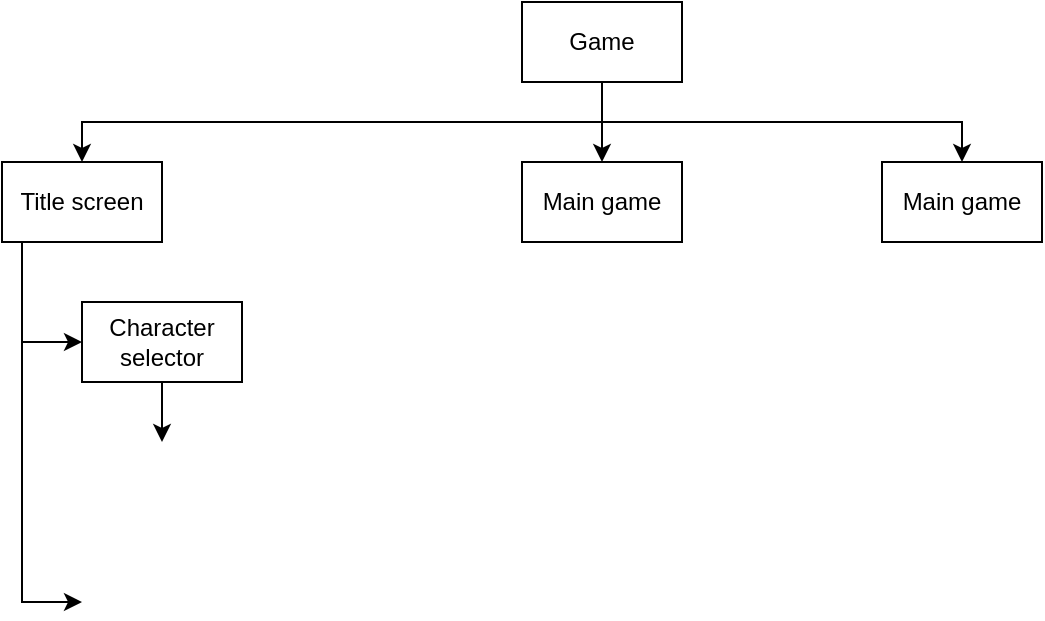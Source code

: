 <mxfile version="16.5.6" type="github">
  <diagram id="3UZ-UxR4oXBbichSWLxv" name="Page-1">
    <mxGraphModel dx="538" dy="333" grid="1" gridSize="10" guides="1" tooltips="1" connect="1" arrows="1" fold="1" page="1" pageScale="1" pageWidth="850" pageHeight="1100" math="0" shadow="0">
      <root>
        <mxCell id="0" />
        <mxCell id="1" parent="0" />
        <mxCell id="sH0RXC-WGh0GTHHwmaKx-1" value="Game" style="whiteSpace=wrap;html=1;" vertex="1" parent="1">
          <mxGeometry x="380" y="40" width="80" height="40" as="geometry" />
        </mxCell>
        <mxCell id="sH0RXC-WGh0GTHHwmaKx-3" value="" style="endArrow=classic;startArrow=classic;html=1;rounded=0;" edge="1" parent="1" source="sH0RXC-WGh0GTHHwmaKx-5" target="sH0RXC-WGh0GTHHwmaKx-7">
          <mxGeometry width="50" height="50" relative="1" as="geometry">
            <mxPoint x="240" y="120" as="sourcePoint" />
            <mxPoint x="600" y="120" as="targetPoint" />
            <Array as="points">
              <mxPoint x="160" y="100" />
              <mxPoint x="415" y="100" />
              <mxPoint x="600" y="100" />
            </Array>
          </mxGeometry>
        </mxCell>
        <mxCell id="sH0RXC-WGh0GTHHwmaKx-4" value="" style="endArrow=classic;html=1;rounded=0;exitX=0.5;exitY=1;exitDx=0;exitDy=0;" edge="1" parent="1" source="sH0RXC-WGh0GTHHwmaKx-1">
          <mxGeometry width="50" height="50" relative="1" as="geometry">
            <mxPoint x="450" y="130" as="sourcePoint" />
            <mxPoint x="420" y="120" as="targetPoint" />
          </mxGeometry>
        </mxCell>
        <mxCell id="sH0RXC-WGh0GTHHwmaKx-14" style="edgeStyle=orthogonalEdgeStyle;rounded=0;orthogonalLoop=1;jettySize=auto;html=1;" edge="1" parent="1" source="sH0RXC-WGh0GTHHwmaKx-5">
          <mxGeometry relative="1" as="geometry">
            <mxPoint x="160" y="210" as="targetPoint" />
            <Array as="points">
              <mxPoint x="130" y="210" />
            </Array>
          </mxGeometry>
        </mxCell>
        <mxCell id="sH0RXC-WGh0GTHHwmaKx-18" style="edgeStyle=orthogonalEdgeStyle;rounded=0;orthogonalLoop=1;jettySize=auto;html=1;" edge="1" parent="1" source="sH0RXC-WGh0GTHHwmaKx-5">
          <mxGeometry relative="1" as="geometry">
            <mxPoint x="160" y="340" as="targetPoint" />
            <Array as="points">
              <mxPoint x="130" y="340" />
              <mxPoint x="160" y="340" />
            </Array>
          </mxGeometry>
        </mxCell>
        <mxCell id="sH0RXC-WGh0GTHHwmaKx-5" value="Title screen" style="whiteSpace=wrap;html=1;" vertex="1" parent="1">
          <mxGeometry x="120" y="120" width="80" height="40" as="geometry" />
        </mxCell>
        <mxCell id="sH0RXC-WGh0GTHHwmaKx-6" value="Main game" style="whiteSpace=wrap;html=1;" vertex="1" parent="1">
          <mxGeometry x="380" y="120" width="80" height="40" as="geometry" />
        </mxCell>
        <mxCell id="sH0RXC-WGh0GTHHwmaKx-7" value="Main game" style="whiteSpace=wrap;html=1;" vertex="1" parent="1">
          <mxGeometry x="560" y="120" width="80" height="40" as="geometry" />
        </mxCell>
        <mxCell id="sH0RXC-WGh0GTHHwmaKx-19" style="edgeStyle=orthogonalEdgeStyle;rounded=0;orthogonalLoop=1;jettySize=auto;html=1;" edge="1" parent="1" source="sH0RXC-WGh0GTHHwmaKx-15">
          <mxGeometry relative="1" as="geometry">
            <mxPoint x="200" y="260" as="targetPoint" />
          </mxGeometry>
        </mxCell>
        <mxCell id="sH0RXC-WGh0GTHHwmaKx-15" value="Character selector" style="whiteSpace=wrap;html=1;" vertex="1" parent="1">
          <mxGeometry x="160" y="190" width="80" height="40" as="geometry" />
        </mxCell>
      </root>
    </mxGraphModel>
  </diagram>
</mxfile>
